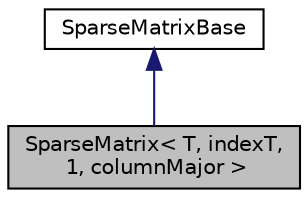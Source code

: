 digraph "SparseMatrix&lt; T, indexT, 1, columnMajor &gt;"
{
 // LATEX_PDF_SIZE
  edge [fontname="Helvetica",fontsize="10",labelfontname="Helvetica",labelfontsize="10"];
  node [fontname="Helvetica",fontsize="10",shape=record];
  Node1 [label="SparseMatrix\< T, indexT,\l 1, columnMajor \>",height=0.2,width=0.4,color="black", fillcolor="grey75", style="filled", fontcolor="black",tooltip=" "];
  Node2 -> Node1 [dir="back",color="midnightblue",fontsize="10",style="solid",fontname="Helvetica"];
  Node2 [label="SparseMatrixBase",height=0.2,width=0.4,color="black", fillcolor="white", style="filled",URL="$class_c_s_f_1_1_sparse_matrix_base.html",tooltip=" "];
}
